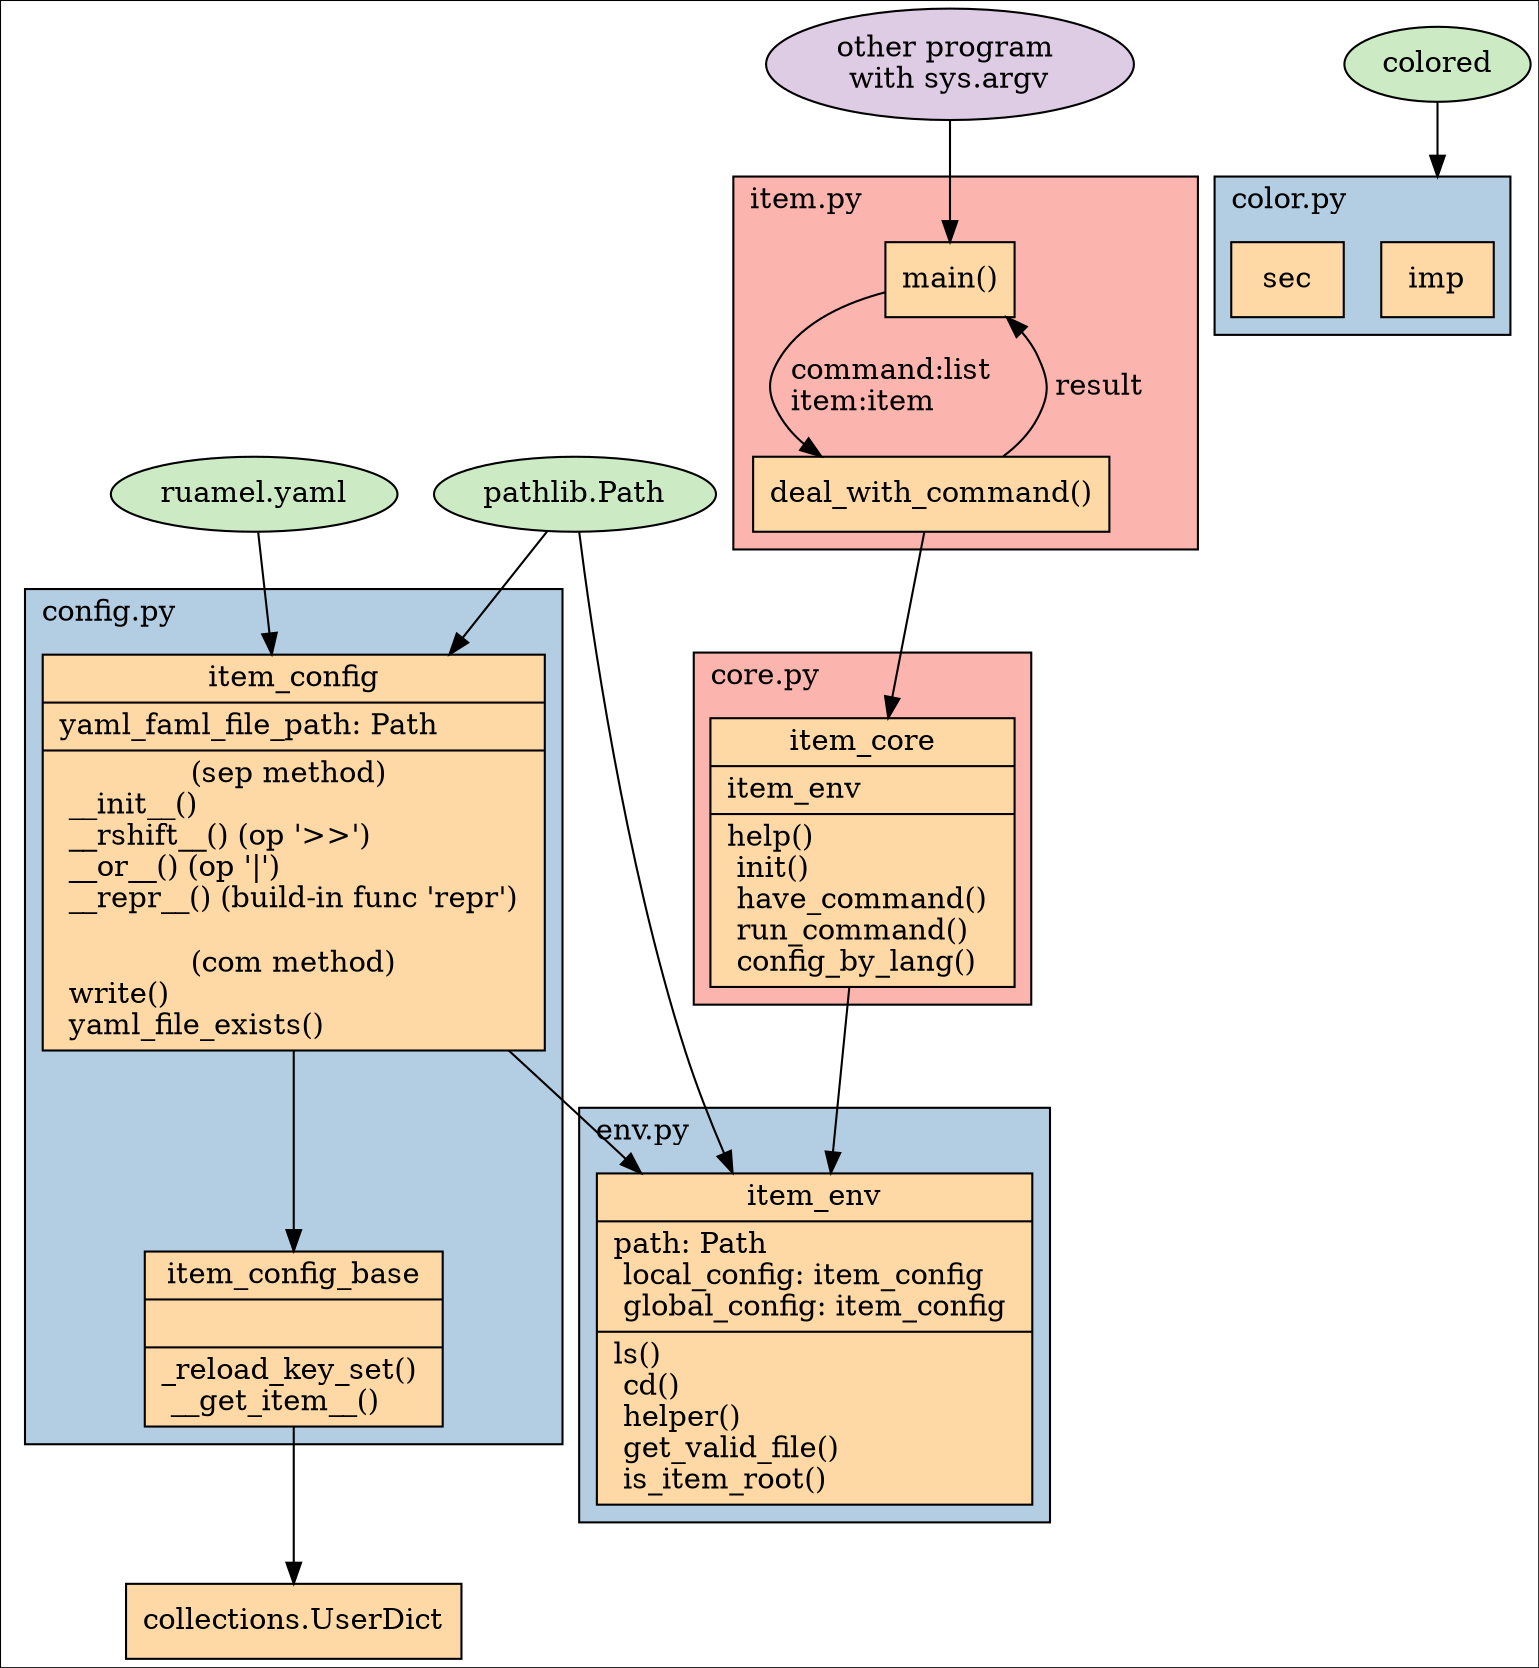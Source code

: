 digraph "classes" {
    charset="utf-8";
    graph [labeljust = l, colorscheme=pastel15];
    node [colorscheme=pastel15, style=filled, fillcolor=5];
    compound=true;

    ruamel_yaml [label="ruamel.yaml", fillcolor=3]
    colored [label="colored", fillcolor=3]
    pathlib_Path [label="pathlib.Path", fillcolor=3]
    user_dict [label="collections.UserDict", shape=record]

    argv [label="other program \nwith sys.argv", fillcolor=4]

    subgraph cluster_item{
        main [label="main()", shape="record"];
        deal_with_command [label="deal_with_command()", shape="record"];
        deal_with_command -> main [label=" result"];
        main -> deal_with_command [label=" command:list    \l item:item\l"];
        label = "item.py";
        bgcolor = 1;
    }

    subgraph cluster_core{
        item [label="{item_core| item_env
                        \l| help()
                         \l init()
                         \l have_command()
                         \l run_command()
                         \l config_by_lang()
                         \l}", shape="record"];
        label = "core.py"
        bgcolor = 1
    }
    
    subgraph cluster_item_env{
        item_env [label="{item_env| path: Path
                                 \l local_config: item_config
                                 \l global_config: item_config
                                \l| ls()
                                 \l cd()
                                 \l helper()
                                 \l get_valid_file()
                                 \l is_item_root()
                                 \l}", shape="record"]
        label = "env.py";
        bgcolor = 2;
    }

    subgraph cluster_config{
        item_config [label="{item_config| yaml_faml_file_path: Path
                            \l| (sep method)
                             \n __init__()
                             \l __rshift__() (op '\>\>')
                             \l __or__() (op '\|')
                             \l __repr__() (build-in func 'repr')
                           \l\n (com method)
                             \n write()
                             \l yaml_file_exists()
                             \l}", shape=record];
                             
        item_config_base [label="{item_config_base|
                            | _reload_key_set()
                            \l __get_item__()
                            \l}", shape=record]
        label = "config.py";
        bgcolor = 2;

        item_config -> item_config_base
    }

    item_config_base -> user_dict

    subgraph cluster_color{
        imp [label="{imp}", shape="record"];
        sec [label="{sec}", shape="record"];
        label = "color.py";
        bgcolor = 2;
    }

    ruamel_yaml -> item_config;
    colored -> imp [lhead=cluster_color];
    pathlib_Path -> {item_config, item_env};

    item_config -> item_env;
    
    argv -> main;
    deal_with_command -> item;
    item -> item_env;
}